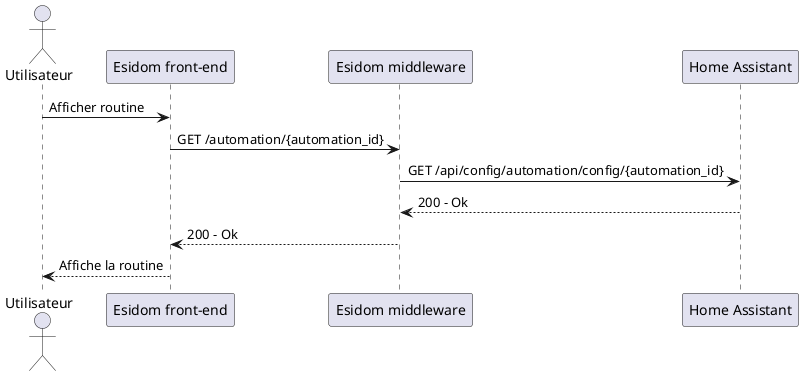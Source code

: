 @startuml afficher routine

actor "Utilisateur" as u
participant "Esidom front-end" as fe
participant "Esidom middleware" as m
participant "Home Assistant" as ha

u -> fe: Afficher routine
fe -> m: GET /automation/{automation_id}
m -> ha: GET /api/config/automation/config/{automation_id}
ha --> m: 200 - Ok
m --> fe: 200 - Ok
fe --> u: Affiche la routine

@enduml